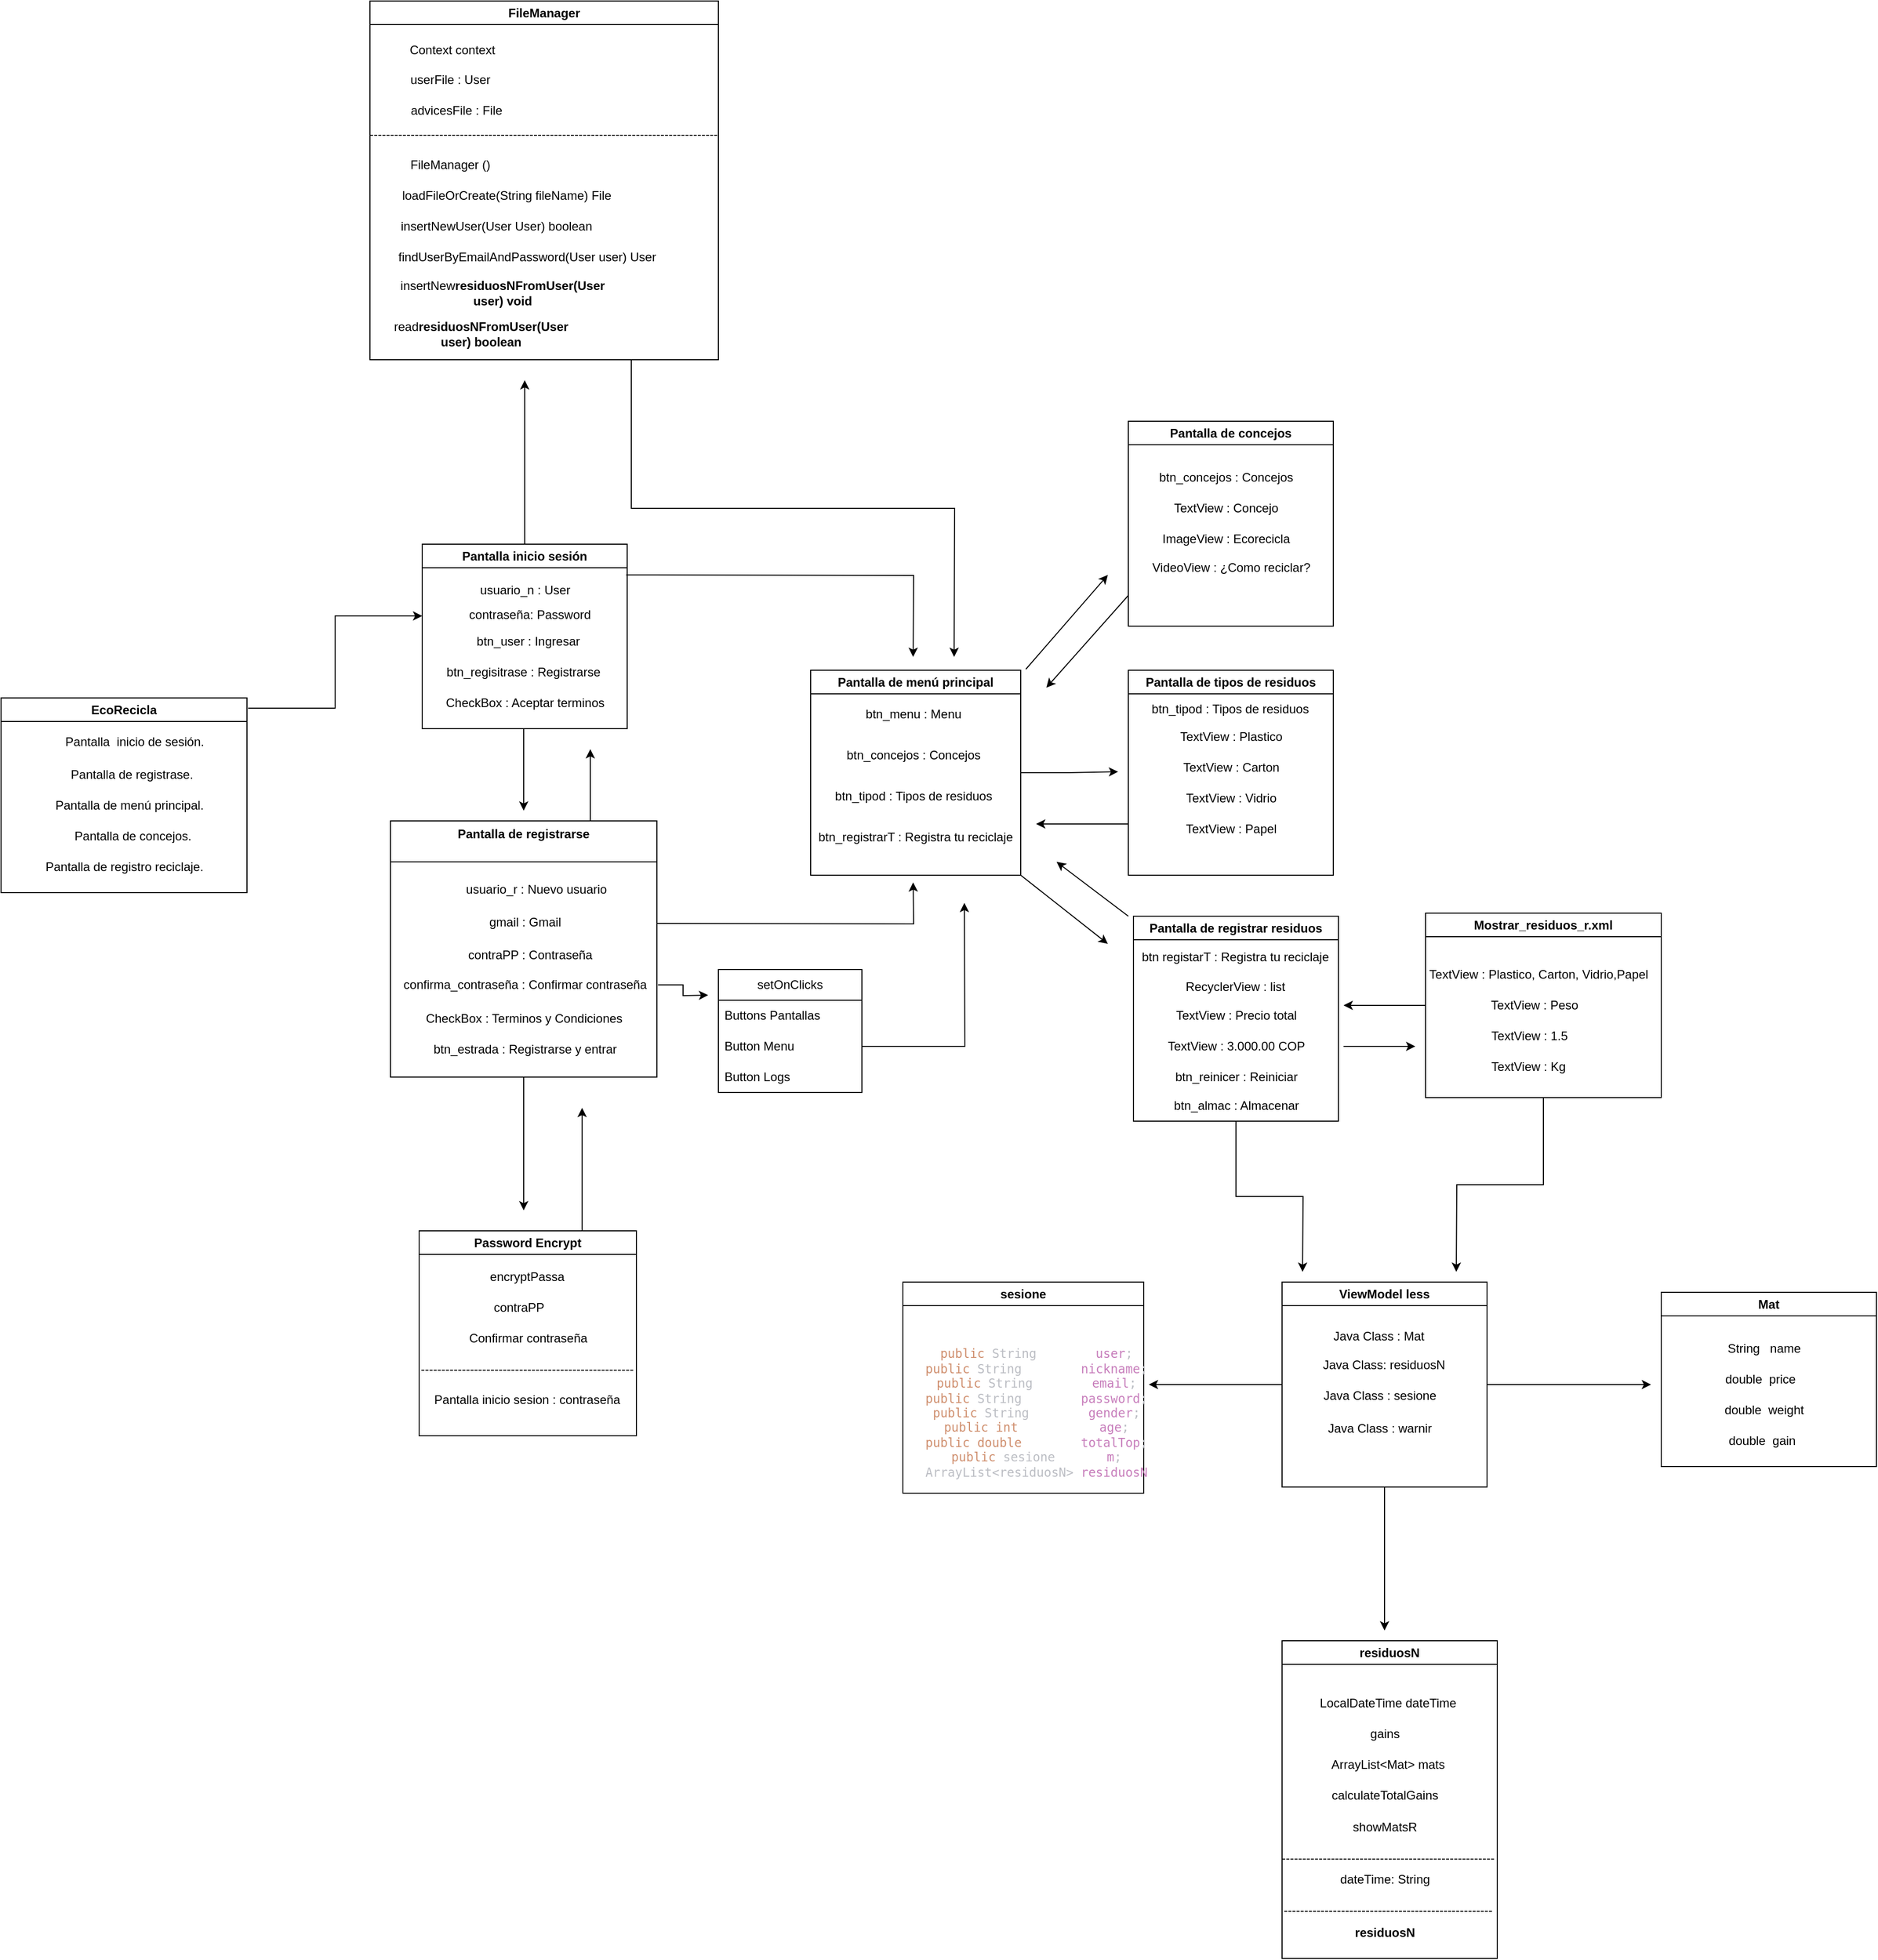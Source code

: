 <mxfile version="24.7.7">
  <diagram name="Página-1" id="JFeGrG3t-lPUXzw-eux_">
    <mxGraphModel dx="1235" dy="1709" grid="1" gridSize="10" guides="1" tooltips="1" connect="1" arrows="1" fold="1" page="1" pageScale="1" pageWidth="827" pageHeight="1169" math="0" shadow="0">
      <root>
        <mxCell id="0" />
        <mxCell id="1" parent="0" />
        <mxCell id="YhBTjDBFEYSkCGFQt0wk-38" style="edgeStyle=orthogonalEdgeStyle;rounded=0;orthogonalLoop=1;jettySize=auto;html=1;entryX=0;entryY=0.5;entryDx=0;entryDy=0;" edge="1" parent="1">
          <mxGeometry relative="1" as="geometry">
            <mxPoint x="541" y="120" as="sourcePoint" />
            <mxPoint x="711" y="30" as="targetPoint" />
            <Array as="points">
              <mxPoint x="626" y="120" />
              <mxPoint x="626" y="30" />
            </Array>
          </mxGeometry>
        </mxCell>
        <mxCell id="YhBTjDBFEYSkCGFQt0wk-16" value="EcoRecicla" style="swimlane;whiteSpace=wrap;html=1;" vertex="1" parent="1">
          <mxGeometry x="300" y="110" width="240" height="190" as="geometry" />
        </mxCell>
        <mxCell id="YhBTjDBFEYSkCGFQt0wk-19" value="&lt;span style=&quot;white-space: pre;&quot;&gt;&#x9;&lt;/span&gt;Pantalla de registrase." style="text;html=1;align=center;verticalAlign=middle;resizable=0;points=[];autosize=1;strokeColor=none;fillColor=none;" vertex="1" parent="YhBTjDBFEYSkCGFQt0wk-16">
          <mxGeometry x="29" y="60" width="170" height="30" as="geometry" />
        </mxCell>
        <mxCell id="YhBTjDBFEYSkCGFQt0wk-18" value="Pantalla&amp;nbsp; inicio de sesión.&lt;div&gt;&lt;br&gt;&lt;/div&gt;" style="text;html=1;align=center;verticalAlign=middle;resizable=0;points=[];autosize=1;strokeColor=none;fillColor=none;" vertex="1" parent="YhBTjDBFEYSkCGFQt0wk-16">
          <mxGeometry x="50" y="30" width="160" height="40" as="geometry" />
        </mxCell>
        <mxCell id="YhBTjDBFEYSkCGFQt0wk-20" value="Pantalla de menú principal." style="text;html=1;align=center;verticalAlign=middle;resizable=0;points=[];autosize=1;strokeColor=none;fillColor=none;" vertex="1" parent="YhBTjDBFEYSkCGFQt0wk-16">
          <mxGeometry x="40" y="90" width="170" height="30" as="geometry" />
        </mxCell>
        <mxCell id="YhBTjDBFEYSkCGFQt0wk-21" value="&lt;span style=&quot;white-space: pre;&quot;&gt;&#x9;&lt;/span&gt;Pantalla de concejos." style="text;html=1;align=center;verticalAlign=middle;resizable=0;points=[];autosize=1;strokeColor=none;fillColor=none;" vertex="1" parent="YhBTjDBFEYSkCGFQt0wk-16">
          <mxGeometry x="35" y="120" width="160" height="30" as="geometry" />
        </mxCell>
        <mxCell id="YhBTjDBFEYSkCGFQt0wk-24" value="Pantalla de registro reciclaje." style="text;html=1;align=center;verticalAlign=middle;resizable=0;points=[];autosize=1;strokeColor=none;fillColor=none;" vertex="1" parent="YhBTjDBFEYSkCGFQt0wk-16">
          <mxGeometry x="30" y="150" width="180" height="30" as="geometry" />
        </mxCell>
        <mxCell id="YhBTjDBFEYSkCGFQt0wk-74" style="edgeStyle=orthogonalEdgeStyle;rounded=0;orthogonalLoop=1;jettySize=auto;html=1;" edge="1" parent="1">
          <mxGeometry relative="1" as="geometry">
            <mxPoint x="1190" y="70" as="targetPoint" />
            <mxPoint x="910" y="-10" as="sourcePoint" />
          </mxGeometry>
        </mxCell>
        <mxCell id="YhBTjDBFEYSkCGFQt0wk-97" style="edgeStyle=orthogonalEdgeStyle;rounded=0;orthogonalLoop=1;jettySize=auto;html=1;" edge="1" parent="1" source="YhBTjDBFEYSkCGFQt0wk-27">
          <mxGeometry relative="1" as="geometry">
            <mxPoint x="811" y="-200" as="targetPoint" />
          </mxGeometry>
        </mxCell>
        <mxCell id="YhBTjDBFEYSkCGFQt0wk-27" value="Pantalla inicio sesión" style="swimlane;whiteSpace=wrap;html=1;" vertex="1" parent="1">
          <mxGeometry x="711" y="-40" width="200" height="180" as="geometry" />
        </mxCell>
        <mxCell id="YhBTjDBFEYSkCGFQt0wk-41" value="&amp;nbsp;contraseña: Password" style="text;html=1;align=center;verticalAlign=middle;resizable=0;points=[];autosize=1;strokeColor=none;fillColor=none;" vertex="1" parent="YhBTjDBFEYSkCGFQt0wk-27">
          <mxGeometry x="28" y="54" width="150" height="30" as="geometry" />
        </mxCell>
        <mxCell id="YhBTjDBFEYSkCGFQt0wk-42" value="usuario_n : User" style="text;html=1;align=center;verticalAlign=middle;resizable=0;points=[];autosize=1;strokeColor=none;fillColor=none;" vertex="1" parent="YhBTjDBFEYSkCGFQt0wk-27">
          <mxGeometry x="45" y="30" width="110" height="30" as="geometry" />
        </mxCell>
        <mxCell id="YhBTjDBFEYSkCGFQt0wk-43" value="btn_user : Ingresar" style="text;html=1;align=center;verticalAlign=middle;resizable=0;points=[];autosize=1;strokeColor=none;fillColor=none;" vertex="1" parent="YhBTjDBFEYSkCGFQt0wk-27">
          <mxGeometry x="43" y="80" width="120" height="30" as="geometry" />
        </mxCell>
        <mxCell id="YhBTjDBFEYSkCGFQt0wk-44" value="btn_regisitrase : Registrarse&amp;nbsp;" style="text;html=1;align=center;verticalAlign=middle;resizable=0;points=[];autosize=1;strokeColor=none;fillColor=none;" vertex="1" parent="YhBTjDBFEYSkCGFQt0wk-27">
          <mxGeometry x="10" y="110" width="180" height="30" as="geometry" />
        </mxCell>
        <mxCell id="YhBTjDBFEYSkCGFQt0wk-45" value="CheckBox : Aceptar terminos" style="text;html=1;align=center;verticalAlign=middle;resizable=0;points=[];autosize=1;strokeColor=none;fillColor=none;" vertex="1" parent="YhBTjDBFEYSkCGFQt0wk-27">
          <mxGeometry x="10" y="140" width="180" height="30" as="geometry" />
        </mxCell>
        <mxCell id="YhBTjDBFEYSkCGFQt0wk-75" style="edgeStyle=orthogonalEdgeStyle;rounded=0;orthogonalLoop=1;jettySize=auto;html=1;" edge="1" parent="1">
          <mxGeometry relative="1" as="geometry">
            <mxPoint x="1190" y="290" as="targetPoint" />
            <mxPoint x="940" y="330" as="sourcePoint" />
          </mxGeometry>
        </mxCell>
        <mxCell id="Hf_DZ4zWl5WkGXjt_rxn-67" style="edgeStyle=orthogonalEdgeStyle;rounded=0;orthogonalLoop=1;jettySize=auto;html=1;" edge="1" parent="1" source="YhBTjDBFEYSkCGFQt0wk-33">
          <mxGeometry relative="1" as="geometry">
            <mxPoint x="810" y="610" as="targetPoint" />
          </mxGeometry>
        </mxCell>
        <mxCell id="Hf_DZ4zWl5WkGXjt_rxn-77" style="edgeStyle=orthogonalEdgeStyle;rounded=0;orthogonalLoop=1;jettySize=auto;html=1;exitX=0.75;exitY=0;exitDx=0;exitDy=0;" edge="1" parent="1" source="YhBTjDBFEYSkCGFQt0wk-33">
          <mxGeometry relative="1" as="geometry">
            <mxPoint x="875" y="160" as="targetPoint" />
          </mxGeometry>
        </mxCell>
        <mxCell id="YhBTjDBFEYSkCGFQt0wk-33" value="Pantalla de registrarse&lt;div&gt;&lt;br&gt;&lt;/div&gt;" style="swimlane;whiteSpace=wrap;html=1;startSize=40;" vertex="1" collapsed="1" parent="1">
          <mxGeometry x="680" y="230" width="260" height="250" as="geometry">
            <mxRectangle x="690" y="230" width="200" height="200" as="alternateBounds" />
          </mxGeometry>
        </mxCell>
        <mxCell id="YhBTjDBFEYSkCGFQt0wk-48" value="Text" style="text;html=1;align=center;verticalAlign=middle;resizable=0;points=[];autosize=1;strokeColor=none;fillColor=none;" vertex="1" parent="YhBTjDBFEYSkCGFQt0wk-33">
          <mxGeometry x="102" y="45" width="50" height="30" as="geometry" />
        </mxCell>
        <mxCell id="YhBTjDBFEYSkCGFQt0wk-49" value="Text" style="text;html=1;align=center;verticalAlign=middle;resizable=0;points=[];autosize=1;strokeColor=none;fillColor=none;" vertex="1" parent="YhBTjDBFEYSkCGFQt0wk-33">
          <mxGeometry x="102" y="57" width="50" height="30" as="geometry" />
        </mxCell>
        <mxCell id="YhBTjDBFEYSkCGFQt0wk-50" value="Text" style="text;html=1;align=center;verticalAlign=middle;resizable=0;points=[];autosize=1;strokeColor=none;fillColor=none;" vertex="1" parent="YhBTjDBFEYSkCGFQt0wk-33">
          <mxGeometry x="55" y="55" width="50" height="30" as="geometry" />
        </mxCell>
        <mxCell id="YhBTjDBFEYSkCGFQt0wk-51" value="Text" style="text;html=1;align=center;verticalAlign=middle;resizable=0;points=[];autosize=1;strokeColor=none;fillColor=none;" vertex="1" parent="YhBTjDBFEYSkCGFQt0wk-33">
          <mxGeometry x="105" y="48" width="50" height="30" as="geometry" />
        </mxCell>
        <mxCell id="YhBTjDBFEYSkCGFQt0wk-52" value="Text" style="text;html=1;align=center;verticalAlign=middle;resizable=0;points=[];autosize=1;strokeColor=none;fillColor=none;" vertex="1" parent="YhBTjDBFEYSkCGFQt0wk-33">
          <mxGeometry x="85" y="55" width="50" height="30" as="geometry" />
        </mxCell>
        <mxCell id="YhBTjDBFEYSkCGFQt0wk-53" value="Text" style="text;html=1;align=center;verticalAlign=middle;resizable=0;points=[];autosize=1;strokeColor=none;fillColor=none;" vertex="1" parent="YhBTjDBFEYSkCGFQt0wk-33">
          <mxGeometry x="108" y="59" width="50" height="30" as="geometry" />
        </mxCell>
        <mxCell id="YhBTjDBFEYSkCGFQt0wk-54" value="Text" style="text;html=1;align=center;verticalAlign=middle;resizable=0;points=[];autosize=1;strokeColor=none;fillColor=none;" vertex="1" parent="YhBTjDBFEYSkCGFQt0wk-33">
          <mxGeometry x="115" y="85" width="50" height="30" as="geometry" />
        </mxCell>
        <mxCell id="YhBTjDBFEYSkCGFQt0wk-55" value="Text" style="text;html=1;align=center;verticalAlign=middle;resizable=0;points=[];autosize=1;strokeColor=none;fillColor=none;" vertex="1" parent="YhBTjDBFEYSkCGFQt0wk-33">
          <mxGeometry x="105" y="50" width="50" height="30" as="geometry" />
        </mxCell>
        <mxCell id="YhBTjDBFEYSkCGFQt0wk-56" value="Text" style="text;html=1;align=center;verticalAlign=middle;resizable=0;points=[];autosize=1;strokeColor=none;fillColor=none;" vertex="1" parent="YhBTjDBFEYSkCGFQt0wk-33">
          <mxGeometry x="100" y="50" width="50" height="30" as="geometry" />
        </mxCell>
        <mxCell id="YhBTjDBFEYSkCGFQt0wk-58" value="usuario_r : Nuevo usuario" style="text;html=1;align=center;verticalAlign=middle;resizable=0;points=[];autosize=1;strokeColor=none;fillColor=none;" vertex="1" parent="YhBTjDBFEYSkCGFQt0wk-33">
          <mxGeometry x="60" y="50" width="160" height="30" as="geometry" />
        </mxCell>
        <mxCell id="YhBTjDBFEYSkCGFQt0wk-59" value="Text" style="text;html=1;align=center;verticalAlign=middle;resizable=0;points=[];autosize=1;strokeColor=none;fillColor=none;" vertex="1" parent="YhBTjDBFEYSkCGFQt0wk-33">
          <mxGeometry x="90" y="50" width="50" height="30" as="geometry" />
        </mxCell>
        <mxCell id="YhBTjDBFEYSkCGFQt0wk-62" value="Text" style="text;html=1;align=center;verticalAlign=middle;resizable=0;points=[];autosize=1;strokeColor=none;fillColor=none;" vertex="1" parent="YhBTjDBFEYSkCGFQt0wk-33">
          <mxGeometry x="97" y="120" width="50" height="30" as="geometry" />
        </mxCell>
        <mxCell id="YhBTjDBFEYSkCGFQt0wk-65" value="Text" style="text;html=1;align=center;verticalAlign=middle;resizable=0;points=[];autosize=1;strokeColor=none;fillColor=none;" vertex="1" parent="YhBTjDBFEYSkCGFQt0wk-33">
          <mxGeometry x="97" y="190" width="50" height="30" as="geometry" />
        </mxCell>
        <mxCell id="YhBTjDBFEYSkCGFQt0wk-66" value="Text" style="text;html=1;align=center;verticalAlign=middle;resizable=0;points=[];autosize=1;strokeColor=none;fillColor=none;" vertex="1" parent="YhBTjDBFEYSkCGFQt0wk-33">
          <mxGeometry x="105" y="190" width="50" height="30" as="geometry" />
        </mxCell>
        <mxCell id="YhBTjDBFEYSkCGFQt0wk-68" value="CheckBox : Terminos y Condiciones" style="text;html=1;align=center;verticalAlign=middle;resizable=0;points=[];autosize=1;strokeColor=none;fillColor=none;" vertex="1" parent="YhBTjDBFEYSkCGFQt0wk-33">
          <mxGeometry x="20" y="288" width="220" height="30" as="geometry" />
        </mxCell>
        <mxCell id="YhBTjDBFEYSkCGFQt0wk-47" style="edgeStyle=orthogonalEdgeStyle;rounded=0;orthogonalLoop=1;jettySize=auto;html=1;" edge="1" parent="1">
          <mxGeometry relative="1" as="geometry">
            <mxPoint x="810" y="140" as="sourcePoint" />
            <mxPoint x="810" y="220" as="targetPoint" />
          </mxGeometry>
        </mxCell>
        <mxCell id="YhBTjDBFEYSkCGFQt0wk-60" value="usuario_r : Nuevo usuario" style="text;html=1;align=center;verticalAlign=middle;resizable=0;points=[];autosize=1;strokeColor=none;fillColor=none;" vertex="1" parent="1">
          <mxGeometry x="742" y="282" width="160" height="30" as="geometry" />
        </mxCell>
        <mxCell id="YhBTjDBFEYSkCGFQt0wk-61" value="gmail : Gmail" style="text;html=1;align=center;verticalAlign=middle;resizable=0;points=[];autosize=1;strokeColor=none;fillColor=none;" vertex="1" parent="1">
          <mxGeometry x="766" y="314" width="90" height="30" as="geometry" />
        </mxCell>
        <mxCell id="YhBTjDBFEYSkCGFQt0wk-63" value="contraPP : Contraseña" style="text;html=1;align=center;verticalAlign=middle;resizable=0;points=[];autosize=1;strokeColor=none;fillColor=none;" vertex="1" parent="1">
          <mxGeometry x="746" y="346" width="140" height="30" as="geometry" />
        </mxCell>
        <mxCell id="Hf_DZ4zWl5WkGXjt_rxn-84" style="edgeStyle=orthogonalEdgeStyle;rounded=0;orthogonalLoop=1;jettySize=auto;html=1;" edge="1" parent="1" source="YhBTjDBFEYSkCGFQt0wk-64">
          <mxGeometry relative="1" as="geometry">
            <mxPoint x="990" y="400" as="targetPoint" />
          </mxGeometry>
        </mxCell>
        <mxCell id="YhBTjDBFEYSkCGFQt0wk-64" value="confirma_contraseña : Confirmar contraseña" style="text;html=1;align=center;verticalAlign=middle;resizable=0;points=[];autosize=1;strokeColor=none;fillColor=none;" vertex="1" parent="1">
          <mxGeometry x="681" y="375" width="260" height="30" as="geometry" />
        </mxCell>
        <mxCell id="YhBTjDBFEYSkCGFQt0wk-67" value="CheckBox : Terminos y Condiciones" style="text;html=1;align=center;verticalAlign=middle;resizable=0;points=[];autosize=1;strokeColor=none;fillColor=none;" vertex="1" parent="1">
          <mxGeometry x="700" y="408" width="220" height="30" as="geometry" />
        </mxCell>
        <mxCell id="YhBTjDBFEYSkCGFQt0wk-71" value="btn_estrada : Registrarse y entrar" style="text;html=1;align=center;verticalAlign=middle;resizable=0;points=[];autosize=1;strokeColor=none;fillColor=none;" vertex="1" parent="1">
          <mxGeometry x="711" y="438" width="200" height="30" as="geometry" />
        </mxCell>
        <mxCell id="YhBTjDBFEYSkCGFQt0wk-92" style="edgeStyle=orthogonalEdgeStyle;rounded=0;orthogonalLoop=1;jettySize=auto;html=1;" edge="1" parent="1" source="YhBTjDBFEYSkCGFQt0wk-72">
          <mxGeometry relative="1" as="geometry">
            <mxPoint x="1390" y="182" as="targetPoint" />
          </mxGeometry>
        </mxCell>
        <mxCell id="YhBTjDBFEYSkCGFQt0wk-72" value="Pantalla de menú principal" style="swimlane;whiteSpace=wrap;html=1;" vertex="1" parent="1">
          <mxGeometry x="1090" y="83" width="205" height="200" as="geometry" />
        </mxCell>
        <mxCell id="YhBTjDBFEYSkCGFQt0wk-78" value="btn_concejos : Concejos" style="text;html=1;align=center;verticalAlign=middle;resizable=0;points=[];autosize=1;strokeColor=none;fillColor=none;" vertex="1" parent="YhBTjDBFEYSkCGFQt0wk-72">
          <mxGeometry x="25" y="68" width="150" height="30" as="geometry" />
        </mxCell>
        <mxCell id="YhBTjDBFEYSkCGFQt0wk-77" value="btn_menu : Menu" style="text;html=1;align=center;verticalAlign=middle;resizable=0;points=[];autosize=1;strokeColor=none;fillColor=none;" vertex="1" parent="YhBTjDBFEYSkCGFQt0wk-72">
          <mxGeometry x="40" y="28" width="120" height="30" as="geometry" />
        </mxCell>
        <mxCell id="YhBTjDBFEYSkCGFQt0wk-80" value="btn_registrarT : Registra tu reciclaje" style="text;html=1;align=center;verticalAlign=middle;resizable=0;points=[];autosize=1;strokeColor=none;fillColor=none;" vertex="1" parent="YhBTjDBFEYSkCGFQt0wk-72">
          <mxGeometry x="-3" y="148" width="210" height="30" as="geometry" />
        </mxCell>
        <mxCell id="YhBTjDBFEYSkCGFQt0wk-79" value="btn_tipod : Tipos de residuos" style="text;html=1;align=center;verticalAlign=middle;resizable=0;points=[];autosize=1;strokeColor=none;fillColor=none;" vertex="1" parent="YhBTjDBFEYSkCGFQt0wk-72">
          <mxGeometry x="10" y="108" width="180" height="30" as="geometry" />
        </mxCell>
        <mxCell id="YhBTjDBFEYSkCGFQt0wk-81" value="Pantalla de concejos" style="swimlane;whiteSpace=wrap;html=1;" vertex="1" parent="1">
          <mxGeometry x="1400" y="-160" width="200" height="200" as="geometry" />
        </mxCell>
        <mxCell id="YhBTjDBFEYSkCGFQt0wk-104" value="btn_concejos : Concejos" style="text;html=1;align=center;verticalAlign=middle;resizable=0;points=[];autosize=1;strokeColor=none;fillColor=none;" vertex="1" parent="YhBTjDBFEYSkCGFQt0wk-81">
          <mxGeometry x="20" y="40" width="150" height="30" as="geometry" />
        </mxCell>
        <mxCell id="YhBTjDBFEYSkCGFQt0wk-105" value="TextView : Concejo" style="text;html=1;align=center;verticalAlign=middle;resizable=0;points=[];autosize=1;strokeColor=none;fillColor=none;" vertex="1" parent="YhBTjDBFEYSkCGFQt0wk-81">
          <mxGeometry x="30" y="70" width="130" height="30" as="geometry" />
        </mxCell>
        <mxCell id="YhBTjDBFEYSkCGFQt0wk-106" value="ImageView : Ecorecicla" style="text;html=1;align=center;verticalAlign=middle;resizable=0;points=[];autosize=1;strokeColor=none;fillColor=none;" vertex="1" parent="YhBTjDBFEYSkCGFQt0wk-81">
          <mxGeometry x="20" y="100" width="150" height="30" as="geometry" />
        </mxCell>
        <mxCell id="YhBTjDBFEYSkCGFQt0wk-108" value="VideoView : ¿Como reciclar?" style="text;html=1;align=center;verticalAlign=middle;resizable=0;points=[];autosize=1;strokeColor=none;fillColor=none;" vertex="1" parent="YhBTjDBFEYSkCGFQt0wk-81">
          <mxGeometry x="10" y="128" width="180" height="30" as="geometry" />
        </mxCell>
        <mxCell id="YhBTjDBFEYSkCGFQt0wk-99" style="edgeStyle=orthogonalEdgeStyle;rounded=0;orthogonalLoop=1;jettySize=auto;html=1;exitX=0;exitY=0.75;exitDx=0;exitDy=0;" edge="1" parent="1" source="YhBTjDBFEYSkCGFQt0wk-82">
          <mxGeometry relative="1" as="geometry">
            <mxPoint x="1310" y="233" as="targetPoint" />
          </mxGeometry>
        </mxCell>
        <mxCell id="YhBTjDBFEYSkCGFQt0wk-82" value="Pantalla de tipos de residuos" style="swimlane;whiteSpace=wrap;html=1;startSize=23;" vertex="1" parent="1">
          <mxGeometry x="1400" y="83" width="200" height="200" as="geometry" />
        </mxCell>
        <mxCell id="YhBTjDBFEYSkCGFQt0wk-110" value="TextView : Carton" style="text;html=1;align=center;verticalAlign=middle;resizable=0;points=[];autosize=1;strokeColor=none;fillColor=none;" vertex="1" parent="YhBTjDBFEYSkCGFQt0wk-82">
          <mxGeometry x="40" y="80" width="120" height="30" as="geometry" />
        </mxCell>
        <mxCell id="YhBTjDBFEYSkCGFQt0wk-111" value="TextView : Vidrio" style="text;html=1;align=center;verticalAlign=middle;resizable=0;points=[];autosize=1;strokeColor=none;fillColor=none;" vertex="1" parent="YhBTjDBFEYSkCGFQt0wk-82">
          <mxGeometry x="45" y="110" width="110" height="30" as="geometry" />
        </mxCell>
        <mxCell id="YhBTjDBFEYSkCGFQt0wk-112" value="TextView : Papel" style="text;html=1;align=center;verticalAlign=middle;resizable=0;points=[];autosize=1;strokeColor=none;fillColor=none;" vertex="1" parent="YhBTjDBFEYSkCGFQt0wk-82">
          <mxGeometry x="45" y="140" width="110" height="30" as="geometry" />
        </mxCell>
        <mxCell id="YhBTjDBFEYSkCGFQt0wk-109" value="TextView : Plastico" style="text;html=1;align=center;verticalAlign=middle;resizable=0;points=[];autosize=1;strokeColor=none;fillColor=none;" vertex="1" parent="YhBTjDBFEYSkCGFQt0wk-82">
          <mxGeometry x="40" y="50" width="120" height="30" as="geometry" />
        </mxCell>
        <mxCell id="YhBTjDBFEYSkCGFQt0wk-114" value="btn_tipod : Tipos de residuos" style="text;html=1;align=center;verticalAlign=middle;resizable=0;points=[];autosize=1;strokeColor=none;fillColor=none;" vertex="1" parent="YhBTjDBFEYSkCGFQt0wk-82">
          <mxGeometry x="9" y="23" width="180" height="30" as="geometry" />
        </mxCell>
        <mxCell id="YhBTjDBFEYSkCGFQt0wk-83" value="Pantalla de registrar residuos" style="swimlane;whiteSpace=wrap;html=1;startSize=23;" vertex="1" parent="1">
          <mxGeometry x="1405" y="323" width="200" height="200" as="geometry" />
        </mxCell>
        <mxCell id="Hf_DZ4zWl5WkGXjt_rxn-11" value="TextView : Precio total" style="text;html=1;align=center;verticalAlign=middle;resizable=0;points=[];autosize=1;strokeColor=none;fillColor=none;" vertex="1" parent="YhBTjDBFEYSkCGFQt0wk-83">
          <mxGeometry x="30" y="82" width="140" height="30" as="geometry" />
        </mxCell>
        <mxCell id="Hf_DZ4zWl5WkGXjt_rxn-12" value="TextView : 3.000.00 COP" style="text;html=1;align=center;verticalAlign=middle;resizable=0;points=[];autosize=1;strokeColor=none;fillColor=none;" vertex="1" parent="YhBTjDBFEYSkCGFQt0wk-83">
          <mxGeometry x="20" y="112" width="160" height="30" as="geometry" />
        </mxCell>
        <mxCell id="Hf_DZ4zWl5WkGXjt_rxn-14" value="btn_reinicer : Reiniciar" style="text;html=1;align=center;verticalAlign=middle;resizable=0;points=[];autosize=1;strokeColor=none;fillColor=none;" vertex="1" parent="YhBTjDBFEYSkCGFQt0wk-83">
          <mxGeometry x="30" y="142" width="140" height="30" as="geometry" />
        </mxCell>
        <mxCell id="Hf_DZ4zWl5WkGXjt_rxn-19" style="edgeStyle=orthogonalEdgeStyle;rounded=0;orthogonalLoop=1;jettySize=auto;html=1;" edge="1" parent="YhBTjDBFEYSkCGFQt0wk-83" source="Hf_DZ4zWl5WkGXjt_rxn-15">
          <mxGeometry relative="1" as="geometry">
            <mxPoint x="165" y="347" as="targetPoint" />
          </mxGeometry>
        </mxCell>
        <mxCell id="Hf_DZ4zWl5WkGXjt_rxn-15" value="btn_almac : Almacenar" style="text;html=1;align=center;verticalAlign=middle;resizable=0;points=[];autosize=1;strokeColor=none;fillColor=none;" vertex="1" parent="YhBTjDBFEYSkCGFQt0wk-83">
          <mxGeometry x="25" y="170" width="150" height="30" as="geometry" />
        </mxCell>
        <mxCell id="YhBTjDBFEYSkCGFQt0wk-87" value="" style="endArrow=classic;html=1;rounded=0;" edge="1" parent="1">
          <mxGeometry width="50" height="50" relative="1" as="geometry">
            <mxPoint x="1300" y="82" as="sourcePoint" />
            <mxPoint x="1380" y="-10" as="targetPoint" />
          </mxGeometry>
        </mxCell>
        <mxCell id="YhBTjDBFEYSkCGFQt0wk-95" value="" style="endArrow=classic;html=1;rounded=0;exitX=1;exitY=1;exitDx=0;exitDy=0;" edge="1" parent="1" source="YhBTjDBFEYSkCGFQt0wk-72">
          <mxGeometry width="50" height="50" relative="1" as="geometry">
            <mxPoint x="1320" y="290" as="sourcePoint" />
            <mxPoint x="1380" y="350" as="targetPoint" />
          </mxGeometry>
        </mxCell>
        <mxCell id="YhBTjDBFEYSkCGFQt0wk-102" value="" style="endArrow=classic;html=1;rounded=0;" edge="1" parent="1">
          <mxGeometry width="50" height="50" relative="1" as="geometry">
            <mxPoint x="1400" y="323" as="sourcePoint" />
            <mxPoint x="1330" y="270" as="targetPoint" />
          </mxGeometry>
        </mxCell>
        <mxCell id="YhBTjDBFEYSkCGFQt0wk-103" value="" style="endArrow=classic;html=1;rounded=0;" edge="1" parent="1">
          <mxGeometry width="50" height="50" relative="1" as="geometry">
            <mxPoint x="1400" y="10" as="sourcePoint" />
            <mxPoint x="1320" y="100" as="targetPoint" />
          </mxGeometry>
        </mxCell>
        <mxCell id="YhBTjDBFEYSkCGFQt0wk-113" value="btn registarT : Registra tu reciclaje" style="text;html=1;align=center;verticalAlign=middle;resizable=0;points=[];autosize=1;strokeColor=none;fillColor=none;" vertex="1" parent="1">
          <mxGeometry x="1399" y="348" width="210" height="30" as="geometry" />
        </mxCell>
        <mxCell id="Hf_DZ4zWl5WkGXjt_rxn-17" style="edgeStyle=orthogonalEdgeStyle;rounded=0;orthogonalLoop=1;jettySize=auto;html=1;exitX=0;exitY=0.5;exitDx=0;exitDy=0;" edge="1" parent="1" source="Hf_DZ4zWl5WkGXjt_rxn-1">
          <mxGeometry relative="1" as="geometry">
            <mxPoint x="1610" y="410" as="targetPoint" />
          </mxGeometry>
        </mxCell>
        <mxCell id="Hf_DZ4zWl5WkGXjt_rxn-18" style="edgeStyle=orthogonalEdgeStyle;rounded=0;orthogonalLoop=1;jettySize=auto;html=1;exitX=0.5;exitY=1;exitDx=0;exitDy=0;" edge="1" parent="1" source="Hf_DZ4zWl5WkGXjt_rxn-1">
          <mxGeometry relative="1" as="geometry">
            <mxPoint x="1720" y="670" as="targetPoint" />
          </mxGeometry>
        </mxCell>
        <mxCell id="Hf_DZ4zWl5WkGXjt_rxn-1" value="Mostrar_residuos_r.xml" style="swimlane;whiteSpace=wrap;html=1;" vertex="1" parent="1">
          <mxGeometry x="1690" y="320" width="230" height="180" as="geometry" />
        </mxCell>
        <mxCell id="Hf_DZ4zWl5WkGXjt_rxn-7" value="TextView : Plastico, Carton, Vidrio,Papel" style="text;html=1;align=center;verticalAlign=middle;resizable=0;points=[];autosize=1;strokeColor=none;fillColor=none;" vertex="1" parent="Hf_DZ4zWl5WkGXjt_rxn-1">
          <mxGeometry x="-10" y="45" width="240" height="30" as="geometry" />
        </mxCell>
        <mxCell id="Hf_DZ4zWl5WkGXjt_rxn-8" value="TextView : Peso" style="text;html=1;align=center;verticalAlign=middle;resizable=0;points=[];autosize=1;strokeColor=none;fillColor=none;" vertex="1" parent="Hf_DZ4zWl5WkGXjt_rxn-1">
          <mxGeometry x="51" y="75" width="110" height="30" as="geometry" />
        </mxCell>
        <mxCell id="Hf_DZ4zWl5WkGXjt_rxn-9" value="TextView : 1.5" style="text;html=1;align=center;verticalAlign=middle;resizable=0;points=[];autosize=1;strokeColor=none;fillColor=none;" vertex="1" parent="Hf_DZ4zWl5WkGXjt_rxn-1">
          <mxGeometry x="51" y="105" width="100" height="30" as="geometry" />
        </mxCell>
        <mxCell id="Hf_DZ4zWl5WkGXjt_rxn-10" value="TextView : Kg" style="text;html=1;align=center;verticalAlign=middle;resizable=0;points=[];autosize=1;strokeColor=none;fillColor=none;" vertex="1" parent="Hf_DZ4zWl5WkGXjt_rxn-1">
          <mxGeometry x="50" y="135" width="100" height="30" as="geometry" />
        </mxCell>
        <mxCell id="Hf_DZ4zWl5WkGXjt_rxn-4" value="" style="endArrow=classic;html=1;rounded=0;" edge="1" parent="1">
          <mxGeometry width="50" height="50" relative="1" as="geometry">
            <mxPoint x="1610" y="450" as="sourcePoint" />
            <mxPoint x="1680" y="450" as="targetPoint" />
          </mxGeometry>
        </mxCell>
        <mxCell id="Hf_DZ4zWl5WkGXjt_rxn-5" value="RecyclerView : list" style="text;html=1;align=center;verticalAlign=middle;resizable=0;points=[];autosize=1;strokeColor=none;fillColor=none;" vertex="1" parent="1">
          <mxGeometry x="1444" y="377" width="120" height="30" as="geometry" />
        </mxCell>
        <mxCell id="Hf_DZ4zWl5WkGXjt_rxn-25" style="edgeStyle=orthogonalEdgeStyle;rounded=0;orthogonalLoop=1;jettySize=auto;html=1;" edge="1" parent="1" source="Hf_DZ4zWl5WkGXjt_rxn-20">
          <mxGeometry relative="1" as="geometry">
            <mxPoint x="1420" y="780" as="targetPoint" />
          </mxGeometry>
        </mxCell>
        <mxCell id="Hf_DZ4zWl5WkGXjt_rxn-26" style="edgeStyle=orthogonalEdgeStyle;rounded=0;orthogonalLoop=1;jettySize=auto;html=1;" edge="1" parent="1" source="Hf_DZ4zWl5WkGXjt_rxn-20">
          <mxGeometry relative="1" as="geometry">
            <mxPoint x="1910" y="780" as="targetPoint" />
          </mxGeometry>
        </mxCell>
        <mxCell id="Hf_DZ4zWl5WkGXjt_rxn-27" style="edgeStyle=orthogonalEdgeStyle;rounded=0;orthogonalLoop=1;jettySize=auto;html=1;" edge="1" parent="1" source="Hf_DZ4zWl5WkGXjt_rxn-20">
          <mxGeometry relative="1" as="geometry">
            <mxPoint x="1650" y="1020" as="targetPoint" />
          </mxGeometry>
        </mxCell>
        <mxCell id="Hf_DZ4zWl5WkGXjt_rxn-20" value="ViewModel less" style="swimlane;whiteSpace=wrap;html=1;" vertex="1" parent="1">
          <mxGeometry x="1550" y="680" width="200" height="200" as="geometry" />
        </mxCell>
        <mxCell id="Hf_DZ4zWl5WkGXjt_rxn-22" value="Java Class: residuosN" style="text;html=1;align=center;verticalAlign=middle;resizable=0;points=[];autosize=1;strokeColor=none;fillColor=none;" vertex="1" parent="Hf_DZ4zWl5WkGXjt_rxn-20">
          <mxGeometry x="29" y="66" width="140" height="30" as="geometry" />
        </mxCell>
        <mxCell id="Hf_DZ4zWl5WkGXjt_rxn-21" value="Java Class : Mat" style="text;html=1;align=center;verticalAlign=middle;resizable=0;points=[];autosize=1;strokeColor=none;fillColor=none;" vertex="1" parent="Hf_DZ4zWl5WkGXjt_rxn-20">
          <mxGeometry x="39" y="38" width="110" height="30" as="geometry" />
        </mxCell>
        <mxCell id="Hf_DZ4zWl5WkGXjt_rxn-23" value="Java Class : sesione" style="text;html=1;align=center;verticalAlign=middle;resizable=0;points=[];autosize=1;strokeColor=none;fillColor=none;" vertex="1" parent="Hf_DZ4zWl5WkGXjt_rxn-20">
          <mxGeometry x="30" y="96" width="130" height="30" as="geometry" />
        </mxCell>
        <mxCell id="Hf_DZ4zWl5WkGXjt_rxn-24" value="Java Class : warnir" style="text;html=1;align=center;verticalAlign=middle;resizable=0;points=[];autosize=1;strokeColor=none;fillColor=none;" vertex="1" parent="Hf_DZ4zWl5WkGXjt_rxn-20">
          <mxGeometry x="35" y="128" width="120" height="30" as="geometry" />
        </mxCell>
        <mxCell id="Hf_DZ4zWl5WkGXjt_rxn-28" value="sesione" style="swimlane;whiteSpace=wrap;html=1;" vertex="1" parent="1">
          <mxGeometry x="1180" y="680" width="235" height="206" as="geometry" />
        </mxCell>
        <mxCell id="Hf_DZ4zWl5WkGXjt_rxn-44" value="&lt;pre style=&quot;forced-color-adjust: none; color: rgb(188, 190, 196); font-size: 12px; font-style: normal; font-variant-ligatures: normal; font-variant-caps: normal; font-weight: 400; letter-spacing: normal; orphans: 2; text-align: center; text-indent: 0px; text-transform: none; widows: 2; word-spacing: 0px; -webkit-text-stroke-width: 0px; text-decoration-thickness: initial; text-decoration-style: initial; text-decoration-color: initial; font-family: &amp;quot;JetBrains Mono&amp;quot;, monospace;&quot;&gt;&lt;br style=&quot;forced-color-adjust: none;&quot;&gt;&lt;span style=&quot;forced-color-adjust: none; color: rgb(207, 142, 109);&quot;&gt;public &lt;/span&gt;String        &lt;span style=&quot;forced-color-adjust: none; color: rgb(199, 125, 187);&quot;&gt;user&lt;/span&gt;;&lt;br style=&quot;forced-color-adjust: none;&quot;&gt;&lt;span style=&quot;forced-color-adjust: none; color: rgb(207, 142, 109);&quot;&gt;public &lt;/span&gt;String        &lt;span style=&quot;forced-color-adjust: none; color: rgb(199, 125, 187);&quot;&gt;nickname&lt;/span&gt;;&lt;br style=&quot;forced-color-adjust: none;&quot;&gt;&lt;span style=&quot;forced-color-adjust: none; color: rgb(207, 142, 109);&quot;&gt;public &lt;/span&gt;String        &lt;span style=&quot;forced-color-adjust: none; color: rgb(199, 125, 187);&quot;&gt;email&lt;/span&gt;;&lt;br style=&quot;forced-color-adjust: none;&quot;&gt;&lt;span style=&quot;forced-color-adjust: none; color: rgb(207, 142, 109);&quot;&gt;public &lt;/span&gt;String        &lt;span style=&quot;forced-color-adjust: none; color: rgb(199, 125, 187);&quot;&gt;password&lt;/span&gt;;&lt;br style=&quot;forced-color-adjust: none;&quot;&gt;&lt;span style=&quot;forced-color-adjust: none; color: rgb(207, 142, 109);&quot;&gt;public &lt;/span&gt;String        &lt;span style=&quot;forced-color-adjust: none; color: rgb(199, 125, 187);&quot;&gt;gender&lt;/span&gt;;&lt;br style=&quot;forced-color-adjust: none;&quot;&gt;&lt;span style=&quot;forced-color-adjust: none; color: rgb(207, 142, 109);&quot;&gt;public int           &lt;/span&gt;&lt;span style=&quot;forced-color-adjust: none; color: rgb(199, 125, 187);&quot;&gt;age&lt;/span&gt;;&lt;br style=&quot;forced-color-adjust: none;&quot;&gt;&lt;span style=&quot;forced-color-adjust: none; color: rgb(207, 142, 109);&quot;&gt;public double        &lt;/span&gt;&lt;span style=&quot;forced-color-adjust: none; color: rgb(199, 125, 187);&quot;&gt;totalTop&lt;/span&gt;;&lt;br style=&quot;forced-color-adjust: none;&quot;&gt;&lt;span style=&quot;forced-color-adjust: none; color: rgb(207, 142, 109);&quot;&gt;public &lt;/span&gt;sesione       &lt;span style=&quot;forced-color-adjust: none; color: rgb(199, 125, 187);&quot;&gt;m&lt;/span&gt;;&lt;br style=&quot;forced-color-adjust: none;&quot;&gt;ArrayList&amp;lt;residuosN&amp;gt; &lt;span style=&quot;forced-color-adjust: none; color: rgb(199, 125, 187);&quot;&gt;residuosN&lt;/span&gt;&lt;/pre&gt;" style="text;whiteSpace=wrap;html=1;" vertex="1" parent="Hf_DZ4zWl5WkGXjt_rxn-28">
          <mxGeometry x="20" y="30" width="210" height="160" as="geometry" />
        </mxCell>
        <mxCell id="Hf_DZ4zWl5WkGXjt_rxn-29" value="residuosN" style="swimlane;whiteSpace=wrap;html=1;startSize=23;" vertex="1" parent="1">
          <mxGeometry x="1550" y="1030" width="210" height="310" as="geometry" />
        </mxCell>
        <mxCell id="Hf_DZ4zWl5WkGXjt_rxn-36" value="LocalDateTime dateTime" style="text;html=1;align=center;verticalAlign=middle;resizable=0;points=[];autosize=1;strokeColor=none;fillColor=none;" vertex="1" parent="Hf_DZ4zWl5WkGXjt_rxn-29">
          <mxGeometry x="22.5" y="46" width="160" height="30" as="geometry" />
        </mxCell>
        <mxCell id="Hf_DZ4zWl5WkGXjt_rxn-37" value="gains" style="text;html=1;align=center;verticalAlign=middle;resizable=0;points=[];autosize=1;strokeColor=none;fillColor=none;" vertex="1" parent="Hf_DZ4zWl5WkGXjt_rxn-29">
          <mxGeometry x="75" y="76" width="50" height="30" as="geometry" />
        </mxCell>
        <mxCell id="Hf_DZ4zWl5WkGXjt_rxn-38" value="ArrayList&amp;lt;Mat&amp;gt; mats" style="text;html=1;align=center;verticalAlign=middle;resizable=0;points=[];autosize=1;strokeColor=none;fillColor=none;" vertex="1" parent="Hf_DZ4zWl5WkGXjt_rxn-29">
          <mxGeometry x="37.5" y="106" width="130" height="30" as="geometry" />
        </mxCell>
        <mxCell id="Hf_DZ4zWl5WkGXjt_rxn-40" value="calculateTotalGains" style="text;html=1;align=center;verticalAlign=middle;resizable=0;points=[];autosize=1;strokeColor=none;fillColor=none;" vertex="1" parent="Hf_DZ4zWl5WkGXjt_rxn-29">
          <mxGeometry x="35" y="136" width="130" height="30" as="geometry" />
        </mxCell>
        <mxCell id="Hf_DZ4zWl5WkGXjt_rxn-41" value="showMatsR" style="text;html=1;align=center;verticalAlign=middle;resizable=0;points=[];autosize=1;strokeColor=none;fillColor=none;" vertex="1" parent="Hf_DZ4zWl5WkGXjt_rxn-29">
          <mxGeometry x="55" y="167" width="90" height="30" as="geometry" />
        </mxCell>
        <mxCell id="Hf_DZ4zWl5WkGXjt_rxn-61" value="----------------------------------------------------" style="text;html=1;align=center;verticalAlign=middle;resizable=0;points=[];autosize=1;strokeColor=none;fillColor=none;" vertex="1" parent="Hf_DZ4zWl5WkGXjt_rxn-29">
          <mxGeometry x="-12.5" y="197" width="230" height="30" as="geometry" />
        </mxCell>
        <mxCell id="Hf_DZ4zWl5WkGXjt_rxn-62" value="dateTime: String" style="text;html=1;align=center;verticalAlign=middle;resizable=0;points=[];autosize=1;strokeColor=none;fillColor=none;" vertex="1" parent="Hf_DZ4zWl5WkGXjt_rxn-29">
          <mxGeometry x="45" y="218" width="110" height="30" as="geometry" />
        </mxCell>
        <mxCell id="Hf_DZ4zWl5WkGXjt_rxn-63" value="---------------------------------------------------" style="text;html=1;align=center;verticalAlign=middle;resizable=0;points=[];autosize=1;strokeColor=none;fillColor=none;" vertex="1" parent="Hf_DZ4zWl5WkGXjt_rxn-29">
          <mxGeometry x="-12.5" y="248" width="230" height="30" as="geometry" />
        </mxCell>
        <mxCell id="Hf_DZ4zWl5WkGXjt_rxn-64" value="&lt;span style=&quot;font-weight: 700; text-wrap: wrap;&quot;&gt;residuosN&lt;/span&gt;" style="text;html=1;align=center;verticalAlign=middle;resizable=0;points=[];autosize=1;strokeColor=none;fillColor=none;" vertex="1" parent="Hf_DZ4zWl5WkGXjt_rxn-29">
          <mxGeometry x="60" y="270" width="80" height="30" as="geometry" />
        </mxCell>
        <mxCell id="Hf_DZ4zWl5WkGXjt_rxn-30" value="Mat" style="swimlane;whiteSpace=wrap;html=1;" vertex="1" parent="1">
          <mxGeometry x="1920" y="690" width="210" height="170" as="geometry" />
        </mxCell>
        <mxCell id="Hf_DZ4zWl5WkGXjt_rxn-32" value="String&amp;nbsp; &amp;nbsp;name" style="text;html=1;align=center;verticalAlign=middle;resizable=0;points=[];autosize=1;strokeColor=none;fillColor=none;" vertex="1" parent="Hf_DZ4zWl5WkGXjt_rxn-30">
          <mxGeometry x="55" y="40" width="90" height="30" as="geometry" />
        </mxCell>
        <mxCell id="Hf_DZ4zWl5WkGXjt_rxn-33" value="double&amp;nbsp; price&amp;nbsp;" style="text;html=1;align=center;verticalAlign=middle;resizable=0;points=[];autosize=1;strokeColor=none;fillColor=none;" vertex="1" parent="Hf_DZ4zWl5WkGXjt_rxn-30">
          <mxGeometry x="48" y="70" width="100" height="30" as="geometry" />
        </mxCell>
        <mxCell id="Hf_DZ4zWl5WkGXjt_rxn-34" value="double&amp;nbsp; weight" style="text;html=1;align=center;verticalAlign=middle;resizable=0;points=[];autosize=1;strokeColor=none;fillColor=none;" vertex="1" parent="Hf_DZ4zWl5WkGXjt_rxn-30">
          <mxGeometry x="50" y="100" width="100" height="30" as="geometry" />
        </mxCell>
        <mxCell id="Hf_DZ4zWl5WkGXjt_rxn-35" value="double&amp;nbsp; gain" style="text;html=1;align=center;verticalAlign=middle;resizable=0;points=[];autosize=1;strokeColor=none;fillColor=none;" vertex="1" parent="Hf_DZ4zWl5WkGXjt_rxn-30">
          <mxGeometry x="53" y="130" width="90" height="30" as="geometry" />
        </mxCell>
        <mxCell id="Hf_DZ4zWl5WkGXjt_rxn-66" style="edgeStyle=orthogonalEdgeStyle;rounded=0;orthogonalLoop=1;jettySize=auto;html=1;exitX=0.75;exitY=1;exitDx=0;exitDy=0;" edge="1" parent="1" source="Hf_DZ4zWl5WkGXjt_rxn-46">
          <mxGeometry relative="1" as="geometry">
            <mxPoint x="1230" y="70" as="targetPoint" />
          </mxGeometry>
        </mxCell>
        <mxCell id="Hf_DZ4zWl5WkGXjt_rxn-46" value="FileManager" style="swimlane;whiteSpace=wrap;html=1;" vertex="1" parent="1">
          <mxGeometry x="660" y="-570" width="340" height="350" as="geometry" />
        </mxCell>
        <mxCell id="Hf_DZ4zWl5WkGXjt_rxn-47" value="Context context" style="text;html=1;align=center;verticalAlign=middle;resizable=0;points=[];autosize=1;strokeColor=none;fillColor=none;" vertex="1" parent="Hf_DZ4zWl5WkGXjt_rxn-46">
          <mxGeometry x="25" y="33" width="110" height="30" as="geometry" />
        </mxCell>
        <mxCell id="Hf_DZ4zWl5WkGXjt_rxn-48" value="userFile : User" style="text;html=1;align=center;verticalAlign=middle;resizable=0;points=[];autosize=1;strokeColor=none;fillColor=none;" vertex="1" parent="Hf_DZ4zWl5WkGXjt_rxn-46">
          <mxGeometry x="28" y="62" width="100" height="30" as="geometry" />
        </mxCell>
        <mxCell id="Hf_DZ4zWl5WkGXjt_rxn-49" value="advicesFile : File" style="text;html=1;align=center;verticalAlign=middle;resizable=0;points=[];autosize=1;strokeColor=none;fillColor=none;" vertex="1" parent="Hf_DZ4zWl5WkGXjt_rxn-46">
          <mxGeometry x="29" y="92" width="110" height="30" as="geometry" />
        </mxCell>
        <mxCell id="Hf_DZ4zWl5WkGXjt_rxn-50" value="-------------------------------------------------------------------------------------" style="text;html=1;align=center;verticalAlign=middle;resizable=0;points=[];autosize=1;strokeColor=none;fillColor=none;" vertex="1" parent="Hf_DZ4zWl5WkGXjt_rxn-46">
          <mxGeometry x="-11" y="115" width="360" height="30" as="geometry" />
        </mxCell>
        <mxCell id="Hf_DZ4zWl5WkGXjt_rxn-53" value="FileManager ()" style="text;html=1;align=center;verticalAlign=middle;resizable=0;points=[];autosize=1;strokeColor=none;fillColor=none;" vertex="1" parent="Hf_DZ4zWl5WkGXjt_rxn-46">
          <mxGeometry x="28" y="145" width="100" height="30" as="geometry" />
        </mxCell>
        <mxCell id="Hf_DZ4zWl5WkGXjt_rxn-56" value="loadFileOrCreate(String fileName) File" style="text;html=1;align=center;verticalAlign=middle;resizable=0;points=[];autosize=1;strokeColor=none;fillColor=none;" vertex="1" parent="Hf_DZ4zWl5WkGXjt_rxn-46">
          <mxGeometry x="18" y="175" width="230" height="30" as="geometry" />
        </mxCell>
        <mxCell id="Hf_DZ4zWl5WkGXjt_rxn-57" value="insertNewUser(User User) boolean" style="text;html=1;align=center;verticalAlign=middle;resizable=0;points=[];autosize=1;strokeColor=none;fillColor=none;" vertex="1" parent="Hf_DZ4zWl5WkGXjt_rxn-46">
          <mxGeometry x="18" y="205" width="210" height="30" as="geometry" />
        </mxCell>
        <mxCell id="Hf_DZ4zWl5WkGXjt_rxn-58" value="findUserByEmailAndPassword(User user) User" style="text;html=1;align=center;verticalAlign=middle;resizable=0;points=[];autosize=1;strokeColor=none;fillColor=none;" vertex="1" parent="Hf_DZ4zWl5WkGXjt_rxn-46">
          <mxGeometry x="18" y="235" width="270" height="30" as="geometry" />
        </mxCell>
        <mxCell id="Hf_DZ4zWl5WkGXjt_rxn-59" value="insertNew&lt;span style=&quot;font-weight: 700; text-wrap: wrap;&quot;&gt;residuosNFromUser(User user) void&lt;/span&gt;" style="text;html=1;align=center;verticalAlign=middle;resizable=0;points=[];autosize=1;strokeColor=none;fillColor=none;" vertex="1" parent="Hf_DZ4zWl5WkGXjt_rxn-46">
          <mxGeometry x="-11" y="270" width="280" height="30" as="geometry" />
        </mxCell>
        <mxCell id="Hf_DZ4zWl5WkGXjt_rxn-60" value="read&lt;span style=&quot;font-weight: 700; text-wrap: wrap;&quot;&gt;residuosNFromUser(User user) boolean&lt;/span&gt;" style="text;html=1;align=center;verticalAlign=middle;resizable=0;points=[];autosize=1;strokeColor=none;fillColor=none;" vertex="1" parent="Hf_DZ4zWl5WkGXjt_rxn-46">
          <mxGeometry x="-32" y="310" width="280" height="30" as="geometry" />
        </mxCell>
        <mxCell id="Hf_DZ4zWl5WkGXjt_rxn-79" style="edgeStyle=orthogonalEdgeStyle;rounded=0;orthogonalLoop=1;jettySize=auto;html=1;exitX=0.75;exitY=0;exitDx=0;exitDy=0;" edge="1" parent="1" source="Hf_DZ4zWl5WkGXjt_rxn-68">
          <mxGeometry relative="1" as="geometry">
            <mxPoint x="867" y="510" as="targetPoint" />
          </mxGeometry>
        </mxCell>
        <mxCell id="Hf_DZ4zWl5WkGXjt_rxn-68" value="Password Encrypt" style="swimlane;whiteSpace=wrap;html=1;" vertex="1" parent="1">
          <mxGeometry x="708" y="630" width="212" height="200" as="geometry" />
        </mxCell>
        <mxCell id="Hf_DZ4zWl5WkGXjt_rxn-71" value="encryptPassa" style="text;html=1;align=center;verticalAlign=middle;resizable=0;points=[];autosize=1;strokeColor=none;fillColor=none;" vertex="1" parent="Hf_DZ4zWl5WkGXjt_rxn-68">
          <mxGeometry x="55" y="30" width="100" height="30" as="geometry" />
        </mxCell>
        <mxCell id="Hf_DZ4zWl5WkGXjt_rxn-72" value="contraPP" style="text;html=1;align=center;verticalAlign=middle;resizable=0;points=[];autosize=1;strokeColor=none;fillColor=none;" vertex="1" parent="Hf_DZ4zWl5WkGXjt_rxn-68">
          <mxGeometry x="62" y="60" width="70" height="30" as="geometry" />
        </mxCell>
        <mxCell id="Hf_DZ4zWl5WkGXjt_rxn-73" value="Confirmar contraseña" style="text;html=1;align=center;verticalAlign=middle;resizable=0;points=[];autosize=1;strokeColor=none;fillColor=none;" vertex="1" parent="Hf_DZ4zWl5WkGXjt_rxn-68">
          <mxGeometry x="36" y="90" width="140" height="30" as="geometry" />
        </mxCell>
        <mxCell id="Hf_DZ4zWl5WkGXjt_rxn-74" value="----------------------------------------------------" style="text;html=1;align=center;verticalAlign=middle;resizable=0;points=[];autosize=1;strokeColor=none;fillColor=none;" vertex="1" parent="Hf_DZ4zWl5WkGXjt_rxn-68">
          <mxGeometry x="-10" y="120" width="230" height="30" as="geometry" />
        </mxCell>
        <mxCell id="Hf_DZ4zWl5WkGXjt_rxn-75" value="Pantalla inicio sesion : contraseña" style="text;html=1;align=center;verticalAlign=middle;resizable=0;points=[];autosize=1;strokeColor=none;fillColor=none;" vertex="1" parent="Hf_DZ4zWl5WkGXjt_rxn-68">
          <mxGeometry x="5" y="150" width="200" height="30" as="geometry" />
        </mxCell>
        <mxCell id="Hf_DZ4zWl5WkGXjt_rxn-80" value="setOnClicks" style="swimlane;fontStyle=0;childLayout=stackLayout;horizontal=1;startSize=30;horizontalStack=0;resizeParent=1;resizeParentMax=0;resizeLast=0;collapsible=1;marginBottom=0;whiteSpace=wrap;html=1;" vertex="1" parent="1">
          <mxGeometry x="1000" y="375" width="140" height="120" as="geometry" />
        </mxCell>
        <mxCell id="Hf_DZ4zWl5WkGXjt_rxn-81" value="Buttons Pantallas" style="text;strokeColor=none;fillColor=none;align=left;verticalAlign=middle;spacingLeft=4;spacingRight=4;overflow=hidden;points=[[0,0.5],[1,0.5]];portConstraint=eastwest;rotatable=0;whiteSpace=wrap;html=1;" vertex="1" parent="Hf_DZ4zWl5WkGXjt_rxn-80">
          <mxGeometry y="30" width="140" height="30" as="geometry" />
        </mxCell>
        <mxCell id="Hf_DZ4zWl5WkGXjt_rxn-85" style="edgeStyle=orthogonalEdgeStyle;rounded=0;orthogonalLoop=1;jettySize=auto;html=1;" edge="1" parent="Hf_DZ4zWl5WkGXjt_rxn-80" source="Hf_DZ4zWl5WkGXjt_rxn-82">
          <mxGeometry relative="1" as="geometry">
            <mxPoint x="240" y="-65" as="targetPoint" />
          </mxGeometry>
        </mxCell>
        <mxCell id="Hf_DZ4zWl5WkGXjt_rxn-82" value="Button Menu" style="text;strokeColor=none;fillColor=none;align=left;verticalAlign=middle;spacingLeft=4;spacingRight=4;overflow=hidden;points=[[0,0.5],[1,0.5]];portConstraint=eastwest;rotatable=0;whiteSpace=wrap;html=1;" vertex="1" parent="Hf_DZ4zWl5WkGXjt_rxn-80">
          <mxGeometry y="60" width="140" height="30" as="geometry" />
        </mxCell>
        <mxCell id="Hf_DZ4zWl5WkGXjt_rxn-83" value="Button Logs" style="text;strokeColor=none;fillColor=none;align=left;verticalAlign=middle;spacingLeft=4;spacingRight=4;overflow=hidden;points=[[0,0.5],[1,0.5]];portConstraint=eastwest;rotatable=0;whiteSpace=wrap;html=1;" vertex="1" parent="Hf_DZ4zWl5WkGXjt_rxn-80">
          <mxGeometry y="90" width="140" height="30" as="geometry" />
        </mxCell>
      </root>
    </mxGraphModel>
  </diagram>
</mxfile>
